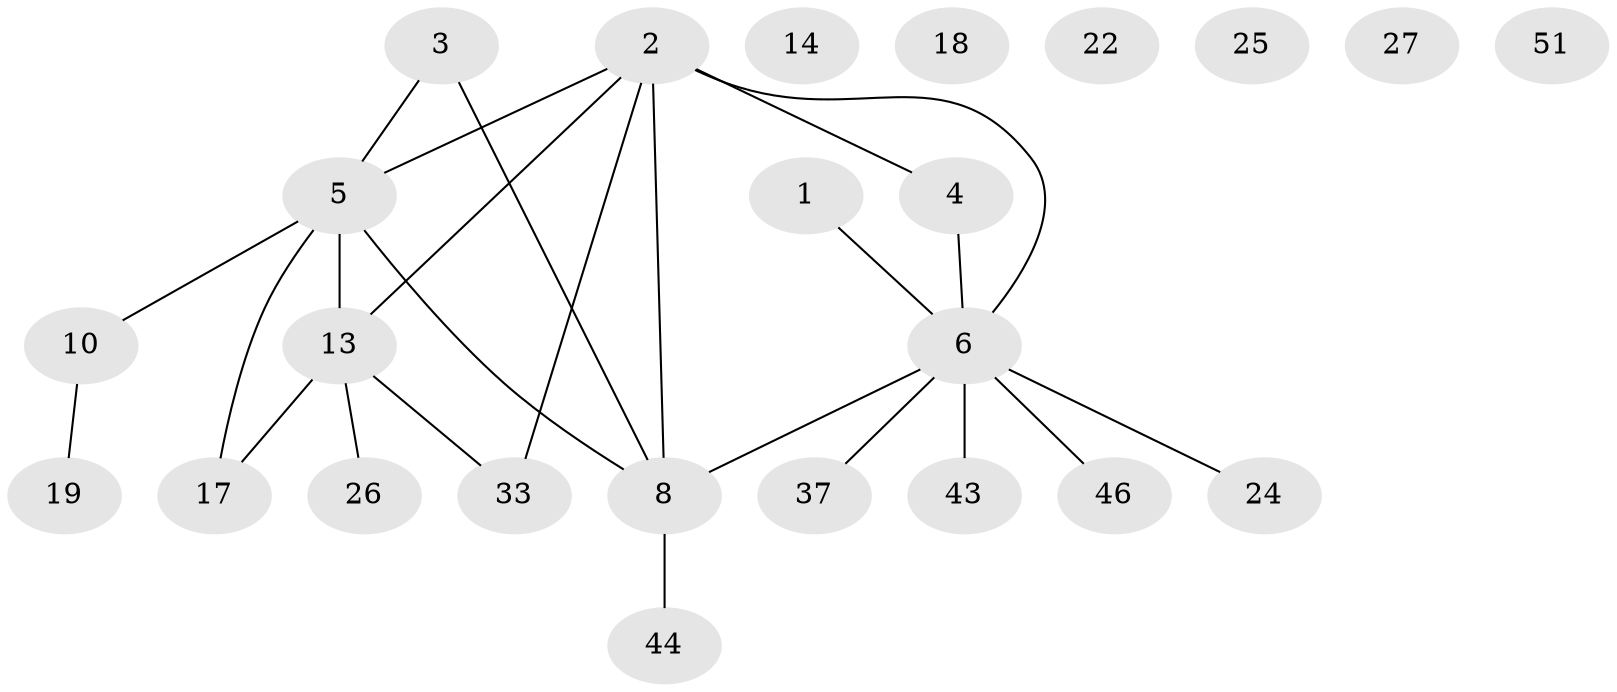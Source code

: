 // original degree distribution, {1: 0.3076923076923077, 3: 0.17307692307692307, 4: 0.09615384615384616, 5: 0.019230769230769232, 2: 0.25, 0: 0.09615384615384616, 6: 0.057692307692307696}
// Generated by graph-tools (version 1.1) at 2025/16/03/04/25 18:16:47]
// undirected, 24 vertices, 24 edges
graph export_dot {
graph [start="1"]
  node [color=gray90,style=filled];
  1;
  2 [super="+38+15"];
  3 [super="+9"];
  4 [super="+39"];
  5 [super="+28+42+21"];
  6 [super="+23+49+50+7+32"];
  8 [super="+16"];
  10 [super="+12"];
  13 [super="+20+30+35"];
  14;
  17 [super="+34"];
  18;
  19 [super="+36"];
  22;
  24 [super="+45+41"];
  25 [super="+29"];
  26;
  27;
  33 [super="+47"];
  37;
  43;
  44 [super="+48"];
  46;
  51;
  1 -- 6;
  2 -- 8;
  2 -- 5;
  2 -- 33;
  2 -- 6;
  2 -- 4;
  2 -- 13;
  3 -- 8;
  3 -- 5;
  4 -- 6;
  5 -- 8;
  5 -- 17;
  5 -- 10;
  5 -- 13 [weight=2];
  6 -- 8;
  6 -- 37;
  6 -- 24 [weight=2];
  6 -- 43;
  6 -- 46;
  8 -- 44;
  10 -- 19;
  13 -- 33;
  13 -- 17;
  13 -- 26;
}
